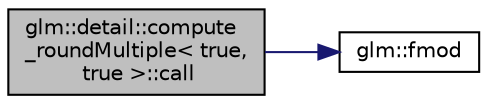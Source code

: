 digraph "glm::detail::compute_roundMultiple&lt; true, true &gt;::call"
{
 // LATEX_PDF_SIZE
  edge [fontname="Helvetica",fontsize="10",labelfontname="Helvetica",labelfontsize="10"];
  node [fontname="Helvetica",fontsize="10",shape=record];
  rankdir="LR";
  Node1 [label="glm::detail::compute\l_roundMultiple\< true,\l true \>::call",height=0.2,width=0.4,color="black", fillcolor="grey75", style="filled", fontcolor="black",tooltip=" "];
  Node1 -> Node2 [color="midnightblue",fontsize="10",style="solid",fontname="Helvetica"];
  Node2 [label="glm::fmod",height=0.2,width=0.4,color="black", fillcolor="white", style="filled",URL="$group__gtx__common.html#ga2580f50d4064557d62f4a533dfc6c7e3",tooltip=" "];
}

